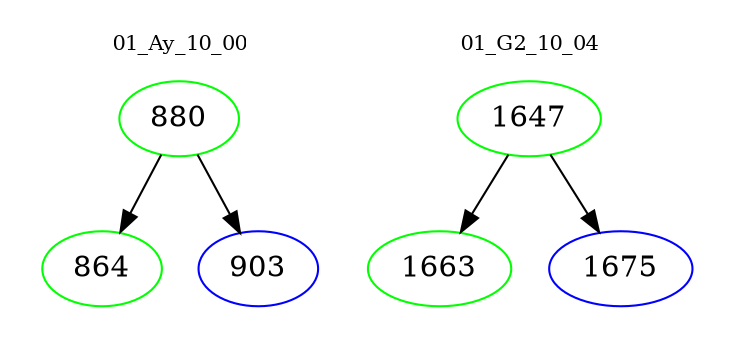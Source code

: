 digraph{
subgraph cluster_0 {
color = white
label = "01_Ay_10_00";
fontsize=10;
T0_880 [label="880", color="green"]
T0_880 -> T0_864 [color="black"]
T0_864 [label="864", color="green"]
T0_880 -> T0_903 [color="black"]
T0_903 [label="903", color="blue"]
}
subgraph cluster_1 {
color = white
label = "01_G2_10_04";
fontsize=10;
T1_1647 [label="1647", color="green"]
T1_1647 -> T1_1663 [color="black"]
T1_1663 [label="1663", color="green"]
T1_1647 -> T1_1675 [color="black"]
T1_1675 [label="1675", color="blue"]
}
}
